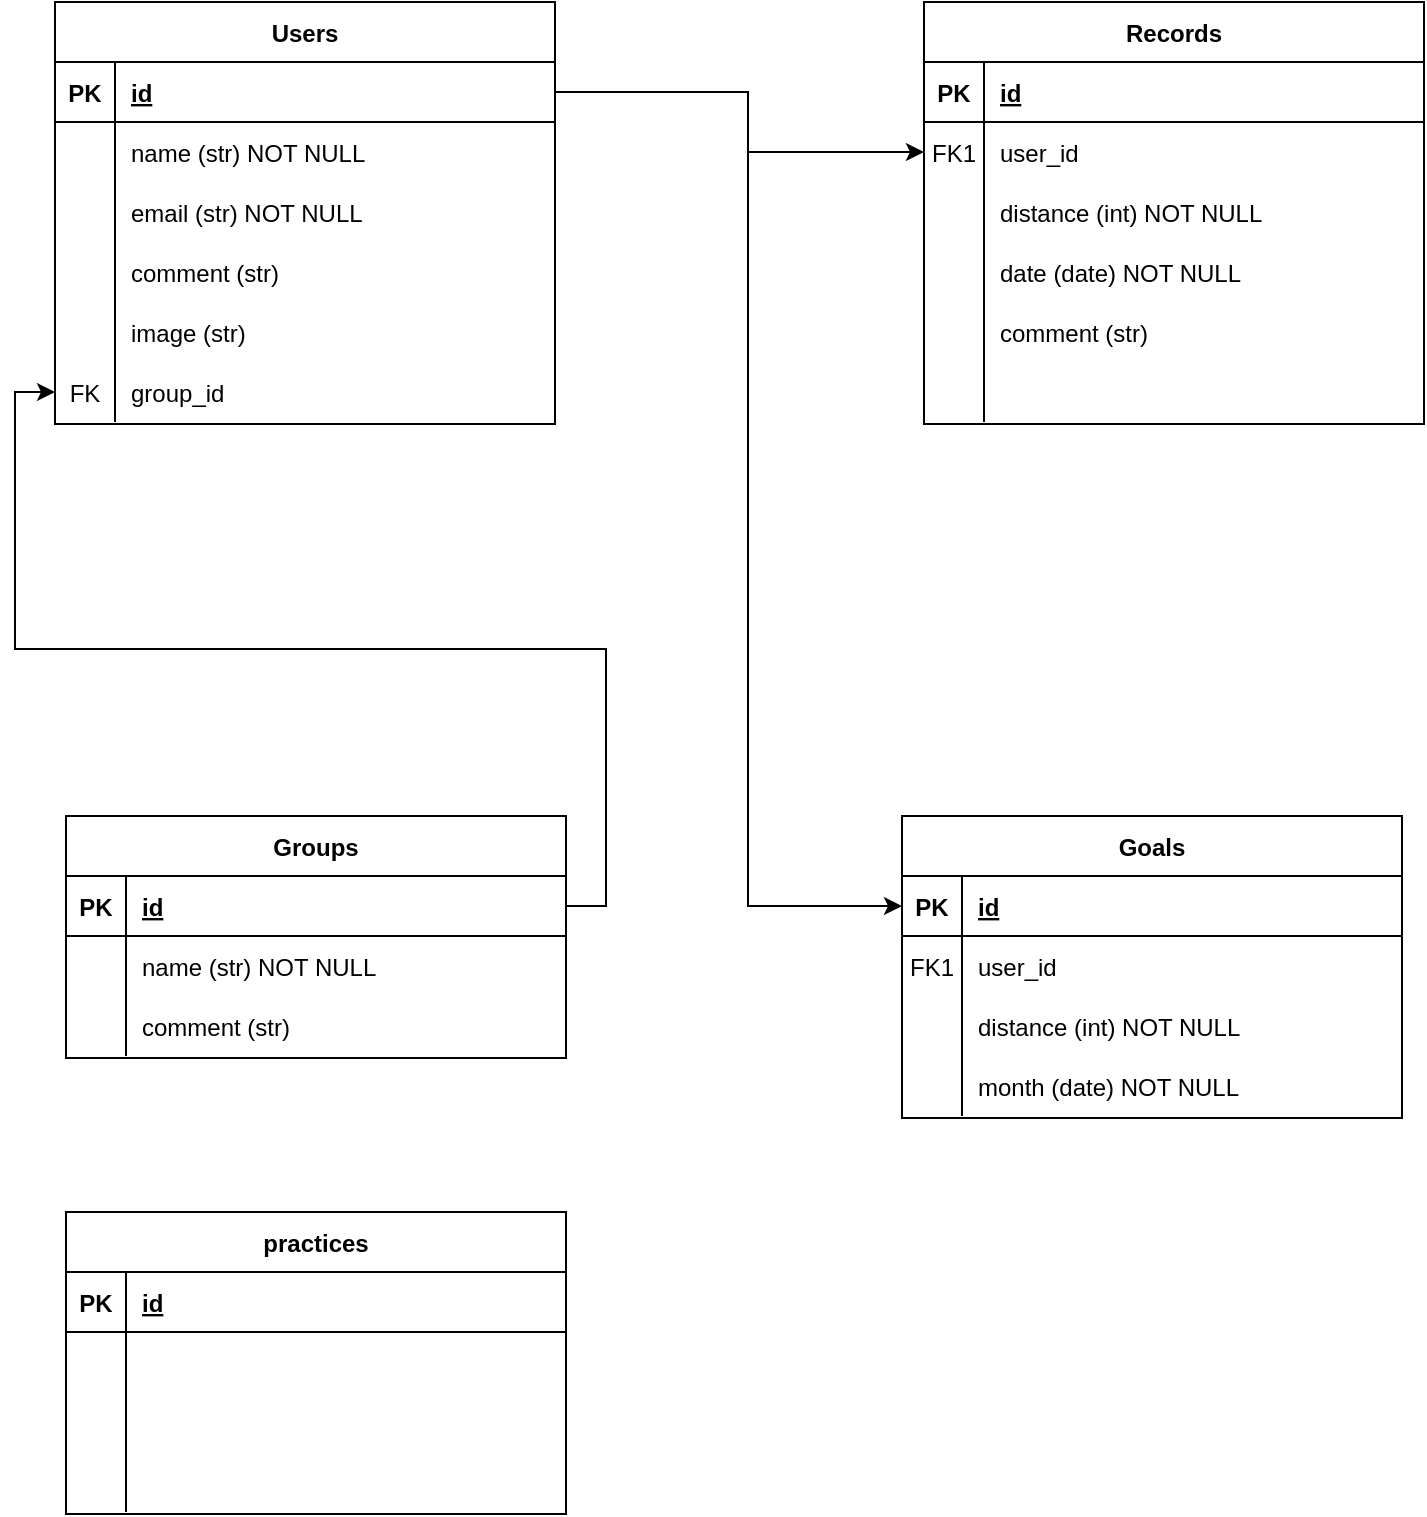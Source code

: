 <mxfile version="22.1.11" type="github">
  <diagram id="R2lEEEUBdFMjLlhIrx00" name="Page-1">
    <mxGraphModel dx="2954" dy="1182" grid="1" gridSize="11" guides="1" tooltips="1" connect="1" arrows="1" fold="1" page="1" pageScale="1" pageWidth="850" pageHeight="1100" math="0" shadow="0" extFonts="Permanent Marker^https://fonts.googleapis.com/css?family=Permanent+Marker">
      <root>
        <mxCell id="0" />
        <mxCell id="1" parent="0" />
        <mxCell id="zaGtOu3Hyy5V1kVFtfov-2" value="Groups" style="shape=table;startSize=30;container=1;collapsible=1;childLayout=tableLayout;fixedRows=1;rowLines=0;fontStyle=1;align=center;resizeLast=1;" parent="1" vertex="1">
          <mxGeometry x="99" y="550" width="250" height="121" as="geometry" />
        </mxCell>
        <mxCell id="zaGtOu3Hyy5V1kVFtfov-3" value="" style="shape=partialRectangle;collapsible=0;dropTarget=0;pointerEvents=0;fillColor=none;points=[[0,0.5],[1,0.5]];portConstraint=eastwest;top=0;left=0;right=0;bottom=1;" parent="zaGtOu3Hyy5V1kVFtfov-2" vertex="1">
          <mxGeometry y="30" width="250" height="30" as="geometry" />
        </mxCell>
        <mxCell id="zaGtOu3Hyy5V1kVFtfov-4" value="PK" style="shape=partialRectangle;overflow=hidden;connectable=0;fillColor=none;top=0;left=0;bottom=0;right=0;fontStyle=1;" parent="zaGtOu3Hyy5V1kVFtfov-3" vertex="1">
          <mxGeometry width="30" height="30" as="geometry">
            <mxRectangle width="30" height="30" as="alternateBounds" />
          </mxGeometry>
        </mxCell>
        <mxCell id="zaGtOu3Hyy5V1kVFtfov-5" value="id" style="shape=partialRectangle;overflow=hidden;connectable=0;fillColor=none;top=0;left=0;bottom=0;right=0;align=left;spacingLeft=6;fontStyle=5;" parent="zaGtOu3Hyy5V1kVFtfov-3" vertex="1">
          <mxGeometry x="30" width="220" height="30" as="geometry">
            <mxRectangle width="220" height="30" as="alternateBounds" />
          </mxGeometry>
        </mxCell>
        <mxCell id="zaGtOu3Hyy5V1kVFtfov-6" value="" style="shape=partialRectangle;collapsible=0;dropTarget=0;pointerEvents=0;fillColor=none;points=[[0,0.5],[1,0.5]];portConstraint=eastwest;top=0;left=0;right=0;bottom=0;" parent="zaGtOu3Hyy5V1kVFtfov-2" vertex="1">
          <mxGeometry y="60" width="250" height="30" as="geometry" />
        </mxCell>
        <mxCell id="zaGtOu3Hyy5V1kVFtfov-7" value="" style="shape=partialRectangle;overflow=hidden;connectable=0;fillColor=none;top=0;left=0;bottom=0;right=0;" parent="zaGtOu3Hyy5V1kVFtfov-6" vertex="1">
          <mxGeometry width="30" height="30" as="geometry">
            <mxRectangle width="30" height="30" as="alternateBounds" />
          </mxGeometry>
        </mxCell>
        <mxCell id="zaGtOu3Hyy5V1kVFtfov-8" value="name (str) NOT NULL" style="shape=partialRectangle;overflow=hidden;connectable=0;fillColor=none;top=0;left=0;bottom=0;right=0;align=left;spacingLeft=6;" parent="zaGtOu3Hyy5V1kVFtfov-6" vertex="1">
          <mxGeometry x="30" width="220" height="30" as="geometry">
            <mxRectangle width="220" height="30" as="alternateBounds" />
          </mxGeometry>
        </mxCell>
        <mxCell id="zaGtOu3Hyy5V1kVFtfov-9" value="" style="shape=partialRectangle;collapsible=0;dropTarget=0;pointerEvents=0;fillColor=none;points=[[0,0.5],[1,0.5]];portConstraint=eastwest;top=0;left=0;right=0;bottom=0;" parent="zaGtOu3Hyy5V1kVFtfov-2" vertex="1">
          <mxGeometry y="90" width="250" height="30" as="geometry" />
        </mxCell>
        <mxCell id="zaGtOu3Hyy5V1kVFtfov-10" value="" style="shape=partialRectangle;overflow=hidden;connectable=0;fillColor=none;top=0;left=0;bottom=0;right=0;" parent="zaGtOu3Hyy5V1kVFtfov-9" vertex="1">
          <mxGeometry width="30" height="30" as="geometry">
            <mxRectangle width="30" height="30" as="alternateBounds" />
          </mxGeometry>
        </mxCell>
        <mxCell id="zaGtOu3Hyy5V1kVFtfov-11" value="comment (str)" style="shape=partialRectangle;overflow=hidden;connectable=0;fillColor=none;top=0;left=0;bottom=0;right=0;align=left;spacingLeft=6;" parent="zaGtOu3Hyy5V1kVFtfov-9" vertex="1">
          <mxGeometry x="30" width="220" height="30" as="geometry">
            <mxRectangle width="220" height="30" as="alternateBounds" />
          </mxGeometry>
        </mxCell>
        <mxCell id="zaGtOu3Hyy5V1kVFtfov-21" value="Goals" style="shape=table;startSize=30;container=1;collapsible=1;childLayout=tableLayout;fixedRows=1;rowLines=0;fontStyle=1;align=center;resizeLast=1;" parent="1" vertex="1">
          <mxGeometry x="517" y="550" width="250" height="151" as="geometry" />
        </mxCell>
        <mxCell id="zaGtOu3Hyy5V1kVFtfov-22" value="" style="shape=partialRectangle;collapsible=0;dropTarget=0;pointerEvents=0;fillColor=none;points=[[0,0.5],[1,0.5]];portConstraint=eastwest;top=0;left=0;right=0;bottom=1;" parent="zaGtOu3Hyy5V1kVFtfov-21" vertex="1">
          <mxGeometry y="30" width="250" height="30" as="geometry" />
        </mxCell>
        <mxCell id="zaGtOu3Hyy5V1kVFtfov-23" value="PK" style="shape=partialRectangle;overflow=hidden;connectable=0;fillColor=none;top=0;left=0;bottom=0;right=0;fontStyle=1;" parent="zaGtOu3Hyy5V1kVFtfov-22" vertex="1">
          <mxGeometry width="30" height="30" as="geometry">
            <mxRectangle width="30" height="30" as="alternateBounds" />
          </mxGeometry>
        </mxCell>
        <mxCell id="zaGtOu3Hyy5V1kVFtfov-24" value="id" style="shape=partialRectangle;overflow=hidden;connectable=0;fillColor=none;top=0;left=0;bottom=0;right=0;align=left;spacingLeft=6;fontStyle=5;" parent="zaGtOu3Hyy5V1kVFtfov-22" vertex="1">
          <mxGeometry x="30" width="220" height="30" as="geometry">
            <mxRectangle width="220" height="30" as="alternateBounds" />
          </mxGeometry>
        </mxCell>
        <mxCell id="zaGtOu3Hyy5V1kVFtfov-25" value="" style="shape=partialRectangle;collapsible=0;dropTarget=0;pointerEvents=0;fillColor=none;points=[[0,0.5],[1,0.5]];portConstraint=eastwest;top=0;left=0;right=0;bottom=0;" parent="zaGtOu3Hyy5V1kVFtfov-21" vertex="1">
          <mxGeometry y="60" width="250" height="30" as="geometry" />
        </mxCell>
        <mxCell id="zaGtOu3Hyy5V1kVFtfov-26" value="FK1" style="shape=partialRectangle;overflow=hidden;connectable=0;fillColor=none;top=0;left=0;bottom=0;right=0;" parent="zaGtOu3Hyy5V1kVFtfov-25" vertex="1">
          <mxGeometry width="30" height="30" as="geometry">
            <mxRectangle width="30" height="30" as="alternateBounds" />
          </mxGeometry>
        </mxCell>
        <mxCell id="zaGtOu3Hyy5V1kVFtfov-27" value="user_id " style="shape=partialRectangle;overflow=hidden;connectable=0;fillColor=none;top=0;left=0;bottom=0;right=0;align=left;spacingLeft=6;" parent="zaGtOu3Hyy5V1kVFtfov-25" vertex="1">
          <mxGeometry x="30" width="220" height="30" as="geometry">
            <mxRectangle width="220" height="30" as="alternateBounds" />
          </mxGeometry>
        </mxCell>
        <mxCell id="zaGtOu3Hyy5V1kVFtfov-28" value="" style="shape=partialRectangle;collapsible=0;dropTarget=0;pointerEvents=0;fillColor=none;points=[[0,0.5],[1,0.5]];portConstraint=eastwest;top=0;left=0;right=0;bottom=0;" parent="zaGtOu3Hyy5V1kVFtfov-21" vertex="1">
          <mxGeometry y="90" width="250" height="30" as="geometry" />
        </mxCell>
        <mxCell id="zaGtOu3Hyy5V1kVFtfov-29" value="" style="shape=partialRectangle;overflow=hidden;connectable=0;fillColor=none;top=0;left=0;bottom=0;right=0;" parent="zaGtOu3Hyy5V1kVFtfov-28" vertex="1">
          <mxGeometry width="30" height="30" as="geometry">
            <mxRectangle width="30" height="30" as="alternateBounds" />
          </mxGeometry>
        </mxCell>
        <mxCell id="zaGtOu3Hyy5V1kVFtfov-30" value="distance (int) NOT NULL" style="shape=partialRectangle;overflow=hidden;connectable=0;fillColor=none;top=0;left=0;bottom=0;right=0;align=left;spacingLeft=6;" parent="zaGtOu3Hyy5V1kVFtfov-28" vertex="1">
          <mxGeometry x="30" width="220" height="30" as="geometry">
            <mxRectangle width="220" height="30" as="alternateBounds" />
          </mxGeometry>
        </mxCell>
        <mxCell id="zaGtOu3Hyy5V1kVFtfov-105" value="" style="shape=partialRectangle;collapsible=0;dropTarget=0;pointerEvents=0;fillColor=none;points=[[0,0.5],[1,0.5]];portConstraint=eastwest;top=0;left=0;right=0;bottom=0;" parent="zaGtOu3Hyy5V1kVFtfov-21" vertex="1">
          <mxGeometry y="120" width="250" height="30" as="geometry" />
        </mxCell>
        <mxCell id="zaGtOu3Hyy5V1kVFtfov-106" value="" style="shape=partialRectangle;overflow=hidden;connectable=0;fillColor=none;top=0;left=0;bottom=0;right=0;" parent="zaGtOu3Hyy5V1kVFtfov-105" vertex="1">
          <mxGeometry width="30" height="30" as="geometry">
            <mxRectangle width="30" height="30" as="alternateBounds" />
          </mxGeometry>
        </mxCell>
        <mxCell id="zaGtOu3Hyy5V1kVFtfov-107" value="month (date) NOT NULL" style="shape=partialRectangle;overflow=hidden;connectable=0;fillColor=none;top=0;left=0;bottom=0;right=0;align=left;spacingLeft=6;" parent="zaGtOu3Hyy5V1kVFtfov-105" vertex="1">
          <mxGeometry x="30" width="220" height="30" as="geometry">
            <mxRectangle width="220" height="30" as="alternateBounds" />
          </mxGeometry>
        </mxCell>
        <mxCell id="zaGtOu3Hyy5V1kVFtfov-31" value="Users" style="shape=table;startSize=30;container=1;collapsible=1;childLayout=tableLayout;fixedRows=1;rowLines=0;fontStyle=1;align=center;resizeLast=1;" parent="1" vertex="1">
          <mxGeometry x="93.5" y="143" width="250" height="211" as="geometry" />
        </mxCell>
        <mxCell id="zaGtOu3Hyy5V1kVFtfov-32" value="" style="shape=partialRectangle;collapsible=0;dropTarget=0;pointerEvents=0;fillColor=none;points=[[0,0.5],[1,0.5]];portConstraint=eastwest;top=0;left=0;right=0;bottom=1;" parent="zaGtOu3Hyy5V1kVFtfov-31" vertex="1">
          <mxGeometry y="30" width="250" height="30" as="geometry" />
        </mxCell>
        <mxCell id="zaGtOu3Hyy5V1kVFtfov-33" value="PK" style="shape=partialRectangle;overflow=hidden;connectable=0;fillColor=none;top=0;left=0;bottom=0;right=0;fontStyle=1;" parent="zaGtOu3Hyy5V1kVFtfov-32" vertex="1">
          <mxGeometry width="30" height="30" as="geometry">
            <mxRectangle width="30" height="30" as="alternateBounds" />
          </mxGeometry>
        </mxCell>
        <mxCell id="zaGtOu3Hyy5V1kVFtfov-34" value="id" style="shape=partialRectangle;overflow=hidden;connectable=0;fillColor=none;top=0;left=0;bottom=0;right=0;align=left;spacingLeft=6;fontStyle=5;" parent="zaGtOu3Hyy5V1kVFtfov-32" vertex="1">
          <mxGeometry x="30" width="220" height="30" as="geometry">
            <mxRectangle width="220" height="30" as="alternateBounds" />
          </mxGeometry>
        </mxCell>
        <mxCell id="zaGtOu3Hyy5V1kVFtfov-35" value="" style="shape=partialRectangle;collapsible=0;dropTarget=0;pointerEvents=0;fillColor=none;points=[[0,0.5],[1,0.5]];portConstraint=eastwest;top=0;left=0;right=0;bottom=0;" parent="zaGtOu3Hyy5V1kVFtfov-31" vertex="1">
          <mxGeometry y="60" width="250" height="30" as="geometry" />
        </mxCell>
        <mxCell id="zaGtOu3Hyy5V1kVFtfov-36" value="" style="shape=partialRectangle;overflow=hidden;connectable=0;fillColor=none;top=0;left=0;bottom=0;right=0;" parent="zaGtOu3Hyy5V1kVFtfov-35" vertex="1">
          <mxGeometry width="30" height="30" as="geometry">
            <mxRectangle width="30" height="30" as="alternateBounds" />
          </mxGeometry>
        </mxCell>
        <mxCell id="zaGtOu3Hyy5V1kVFtfov-37" value="name (str) NOT NULL" style="shape=partialRectangle;overflow=hidden;connectable=0;fillColor=none;top=0;left=0;bottom=0;right=0;align=left;spacingLeft=6;" parent="zaGtOu3Hyy5V1kVFtfov-35" vertex="1">
          <mxGeometry x="30" width="220" height="30" as="geometry">
            <mxRectangle width="220" height="30" as="alternateBounds" />
          </mxGeometry>
        </mxCell>
        <mxCell id="zaGtOu3Hyy5V1kVFtfov-38" value="" style="shape=partialRectangle;collapsible=0;dropTarget=0;pointerEvents=0;fillColor=none;points=[[0,0.5],[1,0.5]];portConstraint=eastwest;top=0;left=0;right=0;bottom=0;" parent="zaGtOu3Hyy5V1kVFtfov-31" vertex="1">
          <mxGeometry y="90" width="250" height="30" as="geometry" />
        </mxCell>
        <mxCell id="zaGtOu3Hyy5V1kVFtfov-39" value="" style="shape=partialRectangle;overflow=hidden;connectable=0;fillColor=none;top=0;left=0;bottom=0;right=0;" parent="zaGtOu3Hyy5V1kVFtfov-38" vertex="1">
          <mxGeometry width="30" height="30" as="geometry">
            <mxRectangle width="30" height="30" as="alternateBounds" />
          </mxGeometry>
        </mxCell>
        <mxCell id="zaGtOu3Hyy5V1kVFtfov-40" value="email (str) NOT NULL" style="shape=partialRectangle;overflow=hidden;connectable=0;fillColor=none;top=0;left=0;bottom=0;right=0;align=left;spacingLeft=6;" parent="zaGtOu3Hyy5V1kVFtfov-38" vertex="1">
          <mxGeometry x="30" width="220" height="30" as="geometry">
            <mxRectangle width="220" height="30" as="alternateBounds" />
          </mxGeometry>
        </mxCell>
        <mxCell id="zaGtOu3Hyy5V1kVFtfov-51" style="shape=partialRectangle;collapsible=0;dropTarget=0;pointerEvents=0;fillColor=none;points=[[0,0.5],[1,0.5]];portConstraint=eastwest;top=0;left=0;right=0;bottom=0;" parent="zaGtOu3Hyy5V1kVFtfov-31" vertex="1">
          <mxGeometry y="120" width="250" height="30" as="geometry" />
        </mxCell>
        <mxCell id="zaGtOu3Hyy5V1kVFtfov-52" style="shape=partialRectangle;overflow=hidden;connectable=0;fillColor=none;top=0;left=0;bottom=0;right=0;" parent="zaGtOu3Hyy5V1kVFtfov-51" vertex="1">
          <mxGeometry width="30" height="30" as="geometry">
            <mxRectangle width="30" height="30" as="alternateBounds" />
          </mxGeometry>
        </mxCell>
        <mxCell id="zaGtOu3Hyy5V1kVFtfov-53" value="comment (str)" style="shape=partialRectangle;overflow=hidden;connectable=0;fillColor=none;top=0;left=0;bottom=0;right=0;align=left;spacingLeft=6;" parent="zaGtOu3Hyy5V1kVFtfov-51" vertex="1">
          <mxGeometry x="30" width="220" height="30" as="geometry">
            <mxRectangle width="220" height="30" as="alternateBounds" />
          </mxGeometry>
        </mxCell>
        <mxCell id="zaGtOu3Hyy5V1kVFtfov-54" style="shape=partialRectangle;collapsible=0;dropTarget=0;pointerEvents=0;fillColor=none;points=[[0,0.5],[1,0.5]];portConstraint=eastwest;top=0;left=0;right=0;bottom=0;" parent="zaGtOu3Hyy5V1kVFtfov-31" vertex="1">
          <mxGeometry y="150" width="250" height="30" as="geometry" />
        </mxCell>
        <mxCell id="zaGtOu3Hyy5V1kVFtfov-55" style="shape=partialRectangle;overflow=hidden;connectable=0;fillColor=none;top=0;left=0;bottom=0;right=0;" parent="zaGtOu3Hyy5V1kVFtfov-54" vertex="1">
          <mxGeometry width="30" height="30" as="geometry">
            <mxRectangle width="30" height="30" as="alternateBounds" />
          </mxGeometry>
        </mxCell>
        <mxCell id="zaGtOu3Hyy5V1kVFtfov-56" value="image (str) " style="shape=partialRectangle;overflow=hidden;connectable=0;fillColor=none;top=0;left=0;bottom=0;right=0;align=left;spacingLeft=6;" parent="zaGtOu3Hyy5V1kVFtfov-54" vertex="1">
          <mxGeometry x="30" width="220" height="30" as="geometry">
            <mxRectangle width="220" height="30" as="alternateBounds" />
          </mxGeometry>
        </mxCell>
        <mxCell id="zaGtOu3Hyy5V1kVFtfov-100" style="shape=partialRectangle;collapsible=0;dropTarget=0;pointerEvents=0;fillColor=none;points=[[0,0.5],[1,0.5]];portConstraint=eastwest;top=0;left=0;right=0;bottom=0;" parent="zaGtOu3Hyy5V1kVFtfov-31" vertex="1">
          <mxGeometry y="180" width="250" height="30" as="geometry" />
        </mxCell>
        <mxCell id="zaGtOu3Hyy5V1kVFtfov-101" value="FK" style="shape=partialRectangle;overflow=hidden;connectable=0;fillColor=none;top=0;left=0;bottom=0;right=0;" parent="zaGtOu3Hyy5V1kVFtfov-100" vertex="1">
          <mxGeometry width="30" height="30" as="geometry">
            <mxRectangle width="30" height="30" as="alternateBounds" />
          </mxGeometry>
        </mxCell>
        <mxCell id="zaGtOu3Hyy5V1kVFtfov-102" value="group_id" style="shape=partialRectangle;overflow=hidden;connectable=0;fillColor=none;top=0;left=0;bottom=0;right=0;align=left;spacingLeft=6;" parent="zaGtOu3Hyy5V1kVFtfov-100" vertex="1">
          <mxGeometry x="30" width="220" height="30" as="geometry">
            <mxRectangle width="220" height="30" as="alternateBounds" />
          </mxGeometry>
        </mxCell>
        <mxCell id="zaGtOu3Hyy5V1kVFtfov-41" value="Records" style="shape=table;startSize=30;container=1;collapsible=1;childLayout=tableLayout;fixedRows=1;rowLines=0;fontStyle=1;align=center;resizeLast=1;" parent="1" vertex="1">
          <mxGeometry x="528" y="143" width="250" height="211" as="geometry" />
        </mxCell>
        <mxCell id="zaGtOu3Hyy5V1kVFtfov-42" value="" style="shape=partialRectangle;collapsible=0;dropTarget=0;pointerEvents=0;fillColor=none;points=[[0,0.5],[1,0.5]];portConstraint=eastwest;top=0;left=0;right=0;bottom=1;" parent="zaGtOu3Hyy5V1kVFtfov-41" vertex="1">
          <mxGeometry y="30" width="250" height="30" as="geometry" />
        </mxCell>
        <mxCell id="zaGtOu3Hyy5V1kVFtfov-43" value="PK" style="shape=partialRectangle;overflow=hidden;connectable=0;fillColor=none;top=0;left=0;bottom=0;right=0;fontStyle=1;" parent="zaGtOu3Hyy5V1kVFtfov-42" vertex="1">
          <mxGeometry width="30" height="30" as="geometry">
            <mxRectangle width="30" height="30" as="alternateBounds" />
          </mxGeometry>
        </mxCell>
        <mxCell id="zaGtOu3Hyy5V1kVFtfov-44" value="id" style="shape=partialRectangle;overflow=hidden;connectable=0;fillColor=none;top=0;left=0;bottom=0;right=0;align=left;spacingLeft=6;fontStyle=5;" parent="zaGtOu3Hyy5V1kVFtfov-42" vertex="1">
          <mxGeometry x="30" width="220" height="30" as="geometry">
            <mxRectangle width="220" height="30" as="alternateBounds" />
          </mxGeometry>
        </mxCell>
        <mxCell id="zaGtOu3Hyy5V1kVFtfov-60" style="shape=partialRectangle;collapsible=0;dropTarget=0;pointerEvents=0;fillColor=none;points=[[0,0.5],[1,0.5]];portConstraint=eastwest;top=0;left=0;right=0;bottom=0;" parent="zaGtOu3Hyy5V1kVFtfov-41" vertex="1">
          <mxGeometry y="60" width="250" height="30" as="geometry" />
        </mxCell>
        <mxCell id="zaGtOu3Hyy5V1kVFtfov-61" value="FK1" style="shape=partialRectangle;overflow=hidden;connectable=0;fillColor=none;top=0;left=0;bottom=0;right=0;" parent="zaGtOu3Hyy5V1kVFtfov-60" vertex="1">
          <mxGeometry width="30" height="30" as="geometry">
            <mxRectangle width="30" height="30" as="alternateBounds" />
          </mxGeometry>
        </mxCell>
        <mxCell id="zaGtOu3Hyy5V1kVFtfov-62" value="user_id" style="shape=partialRectangle;overflow=hidden;connectable=0;fillColor=none;top=0;left=0;bottom=0;right=0;align=left;spacingLeft=6;" parent="zaGtOu3Hyy5V1kVFtfov-60" vertex="1">
          <mxGeometry x="30" width="220" height="30" as="geometry">
            <mxRectangle width="220" height="30" as="alternateBounds" />
          </mxGeometry>
        </mxCell>
        <mxCell id="zaGtOu3Hyy5V1kVFtfov-92" style="shape=partialRectangle;collapsible=0;dropTarget=0;pointerEvents=0;fillColor=none;points=[[0,0.5],[1,0.5]];portConstraint=eastwest;top=0;left=0;right=0;bottom=0;" parent="zaGtOu3Hyy5V1kVFtfov-41" vertex="1">
          <mxGeometry y="90" width="250" height="30" as="geometry" />
        </mxCell>
        <mxCell id="zaGtOu3Hyy5V1kVFtfov-93" value="" style="shape=partialRectangle;overflow=hidden;connectable=0;fillColor=none;top=0;left=0;bottom=0;right=0;" parent="zaGtOu3Hyy5V1kVFtfov-92" vertex="1">
          <mxGeometry width="30" height="30" as="geometry">
            <mxRectangle width="30" height="30" as="alternateBounds" />
          </mxGeometry>
        </mxCell>
        <mxCell id="zaGtOu3Hyy5V1kVFtfov-94" value="distance (int) NOT NULL" style="shape=partialRectangle;overflow=hidden;connectable=0;fillColor=none;top=0;left=0;bottom=0;right=0;align=left;spacingLeft=6;" parent="zaGtOu3Hyy5V1kVFtfov-92" vertex="1">
          <mxGeometry x="30" width="220" height="30" as="geometry">
            <mxRectangle width="220" height="30" as="alternateBounds" />
          </mxGeometry>
        </mxCell>
        <mxCell id="zaGtOu3Hyy5V1kVFtfov-89" style="shape=partialRectangle;collapsible=0;dropTarget=0;pointerEvents=0;fillColor=none;points=[[0,0.5],[1,0.5]];portConstraint=eastwest;top=0;left=0;right=0;bottom=0;" parent="zaGtOu3Hyy5V1kVFtfov-41" vertex="1">
          <mxGeometry y="120" width="250" height="30" as="geometry" />
        </mxCell>
        <mxCell id="zaGtOu3Hyy5V1kVFtfov-90" value="" style="shape=partialRectangle;overflow=hidden;connectable=0;fillColor=none;top=0;left=0;bottom=0;right=0;" parent="zaGtOu3Hyy5V1kVFtfov-89" vertex="1">
          <mxGeometry width="30" height="30" as="geometry">
            <mxRectangle width="30" height="30" as="alternateBounds" />
          </mxGeometry>
        </mxCell>
        <mxCell id="zaGtOu3Hyy5V1kVFtfov-91" value="date (date) NOT NULL" style="shape=partialRectangle;overflow=hidden;connectable=0;fillColor=none;top=0;left=0;bottom=0;right=0;align=left;spacingLeft=6;" parent="zaGtOu3Hyy5V1kVFtfov-89" vertex="1">
          <mxGeometry x="30" width="220" height="30" as="geometry">
            <mxRectangle width="220" height="30" as="alternateBounds" />
          </mxGeometry>
        </mxCell>
        <mxCell id="zaGtOu3Hyy5V1kVFtfov-95" value="" style="shape=partialRectangle;collapsible=0;dropTarget=0;pointerEvents=0;fillColor=none;points=[[0,0.5],[1,0.5]];portConstraint=eastwest;top=0;left=0;right=0;bottom=0;" parent="zaGtOu3Hyy5V1kVFtfov-41" vertex="1">
          <mxGeometry y="150" width="250" height="30" as="geometry" />
        </mxCell>
        <mxCell id="zaGtOu3Hyy5V1kVFtfov-96" value="" style="shape=partialRectangle;overflow=hidden;connectable=0;fillColor=none;top=0;left=0;bottom=0;right=0;" parent="zaGtOu3Hyy5V1kVFtfov-95" vertex="1">
          <mxGeometry width="30" height="30" as="geometry">
            <mxRectangle width="30" height="30" as="alternateBounds" />
          </mxGeometry>
        </mxCell>
        <mxCell id="zaGtOu3Hyy5V1kVFtfov-97" value="comment (str)" style="shape=partialRectangle;overflow=hidden;connectable=0;fillColor=none;top=0;left=0;bottom=0;right=0;align=left;spacingLeft=6;" parent="zaGtOu3Hyy5V1kVFtfov-95" vertex="1">
          <mxGeometry x="30" width="220" height="30" as="geometry">
            <mxRectangle width="220" height="30" as="alternateBounds" />
          </mxGeometry>
        </mxCell>
        <mxCell id="zaGtOu3Hyy5V1kVFtfov-48" value="" style="shape=partialRectangle;collapsible=0;dropTarget=0;pointerEvents=0;fillColor=none;points=[[0,0.5],[1,0.5]];portConstraint=eastwest;top=0;left=0;right=0;bottom=0;" parent="zaGtOu3Hyy5V1kVFtfov-41" vertex="1">
          <mxGeometry y="180" width="250" height="30" as="geometry" />
        </mxCell>
        <mxCell id="zaGtOu3Hyy5V1kVFtfov-49" value="" style="shape=partialRectangle;overflow=hidden;connectable=0;fillColor=none;top=0;left=0;bottom=0;right=0;" parent="zaGtOu3Hyy5V1kVFtfov-48" vertex="1">
          <mxGeometry width="30" height="30" as="geometry">
            <mxRectangle width="30" height="30" as="alternateBounds" />
          </mxGeometry>
        </mxCell>
        <mxCell id="zaGtOu3Hyy5V1kVFtfov-50" value="" style="shape=partialRectangle;overflow=hidden;connectable=0;fillColor=none;top=0;left=0;bottom=0;right=0;align=left;spacingLeft=6;" parent="zaGtOu3Hyy5V1kVFtfov-48" vertex="1">
          <mxGeometry x="30" width="220" height="30" as="geometry">
            <mxRectangle width="220" height="30" as="alternateBounds" />
          </mxGeometry>
        </mxCell>
        <mxCell id="zaGtOu3Hyy5V1kVFtfov-99" style="edgeStyle=orthogonalEdgeStyle;rounded=0;orthogonalLoop=1;jettySize=auto;html=1;exitX=1;exitY=0.5;exitDx=0;exitDy=0;entryX=0;entryY=0.5;entryDx=0;entryDy=0;" parent="1" source="zaGtOu3Hyy5V1kVFtfov-32" target="zaGtOu3Hyy5V1kVFtfov-60" edge="1">
          <mxGeometry relative="1" as="geometry">
            <Array as="points">
              <mxPoint x="440" y="188" />
              <mxPoint x="440" y="218" />
            </Array>
          </mxGeometry>
        </mxCell>
        <mxCell id="zaGtOu3Hyy5V1kVFtfov-103" style="edgeStyle=orthogonalEdgeStyle;rounded=0;orthogonalLoop=1;jettySize=auto;html=1;exitX=1;exitY=0.5;exitDx=0;exitDy=0;entryX=0;entryY=0.5;entryDx=0;entryDy=0;" parent="1" source="zaGtOu3Hyy5V1kVFtfov-3" target="zaGtOu3Hyy5V1kVFtfov-100" edge="1">
          <mxGeometry relative="1" as="geometry" />
        </mxCell>
        <mxCell id="zaGtOu3Hyy5V1kVFtfov-104" style="edgeStyle=orthogonalEdgeStyle;rounded=0;orthogonalLoop=1;jettySize=auto;html=1;exitX=1;exitY=0.5;exitDx=0;exitDy=0;entryX=0;entryY=0.5;entryDx=0;entryDy=0;" parent="1" source="zaGtOu3Hyy5V1kVFtfov-32" target="zaGtOu3Hyy5V1kVFtfov-22" edge="1">
          <mxGeometry relative="1" as="geometry">
            <Array as="points">
              <mxPoint x="440" y="188" />
              <mxPoint x="440" y="595" />
            </Array>
          </mxGeometry>
        </mxCell>
        <mxCell id="NvmYe_ajFjA_gt9XIe4t-1" value="practices" style="shape=table;startSize=30;container=1;collapsible=1;childLayout=tableLayout;fixedRows=1;rowLines=0;fontStyle=1;align=center;resizeLast=1;" vertex="1" parent="1">
          <mxGeometry x="99" y="748" width="250" height="151" as="geometry" />
        </mxCell>
        <mxCell id="NvmYe_ajFjA_gt9XIe4t-2" value="" style="shape=partialRectangle;collapsible=0;dropTarget=0;pointerEvents=0;fillColor=none;points=[[0,0.5],[1,0.5]];portConstraint=eastwest;top=0;left=0;right=0;bottom=1;" vertex="1" parent="NvmYe_ajFjA_gt9XIe4t-1">
          <mxGeometry y="30" width="250" height="30" as="geometry" />
        </mxCell>
        <mxCell id="NvmYe_ajFjA_gt9XIe4t-3" value="PK" style="shape=partialRectangle;overflow=hidden;connectable=0;fillColor=none;top=0;left=0;bottom=0;right=0;fontStyle=1;" vertex="1" parent="NvmYe_ajFjA_gt9XIe4t-2">
          <mxGeometry width="30" height="30" as="geometry">
            <mxRectangle width="30" height="30" as="alternateBounds" />
          </mxGeometry>
        </mxCell>
        <mxCell id="NvmYe_ajFjA_gt9XIe4t-4" value="id" style="shape=partialRectangle;overflow=hidden;connectable=0;fillColor=none;top=0;left=0;bottom=0;right=0;align=left;spacingLeft=6;fontStyle=5;" vertex="1" parent="NvmYe_ajFjA_gt9XIe4t-2">
          <mxGeometry x="30" width="220" height="30" as="geometry">
            <mxRectangle width="220" height="30" as="alternateBounds" />
          </mxGeometry>
        </mxCell>
        <mxCell id="NvmYe_ajFjA_gt9XIe4t-5" value="" style="shape=partialRectangle;collapsible=0;dropTarget=0;pointerEvents=0;fillColor=none;points=[[0,0.5],[1,0.5]];portConstraint=eastwest;top=0;left=0;right=0;bottom=0;" vertex="1" parent="NvmYe_ajFjA_gt9XIe4t-1">
          <mxGeometry y="60" width="250" height="30" as="geometry" />
        </mxCell>
        <mxCell id="NvmYe_ajFjA_gt9XIe4t-6" value="" style="shape=partialRectangle;overflow=hidden;connectable=0;fillColor=none;top=0;left=0;bottom=0;right=0;" vertex="1" parent="NvmYe_ajFjA_gt9XIe4t-5">
          <mxGeometry width="30" height="30" as="geometry">
            <mxRectangle width="30" height="30" as="alternateBounds" />
          </mxGeometry>
        </mxCell>
        <mxCell id="NvmYe_ajFjA_gt9XIe4t-7" value="" style="shape=partialRectangle;overflow=hidden;connectable=0;fillColor=none;top=0;left=0;bottom=0;right=0;align=left;spacingLeft=6;" vertex="1" parent="NvmYe_ajFjA_gt9XIe4t-5">
          <mxGeometry x="30" width="220" height="30" as="geometry">
            <mxRectangle width="220" height="30" as="alternateBounds" />
          </mxGeometry>
        </mxCell>
        <mxCell id="NvmYe_ajFjA_gt9XIe4t-8" value="" style="shape=partialRectangle;collapsible=0;dropTarget=0;pointerEvents=0;fillColor=none;points=[[0,0.5],[1,0.5]];portConstraint=eastwest;top=0;left=0;right=0;bottom=0;" vertex="1" parent="NvmYe_ajFjA_gt9XIe4t-1">
          <mxGeometry y="90" width="250" height="30" as="geometry" />
        </mxCell>
        <mxCell id="NvmYe_ajFjA_gt9XIe4t-9" value="" style="shape=partialRectangle;overflow=hidden;connectable=0;fillColor=none;top=0;left=0;bottom=0;right=0;" vertex="1" parent="NvmYe_ajFjA_gt9XIe4t-8">
          <mxGeometry width="30" height="30" as="geometry">
            <mxRectangle width="30" height="30" as="alternateBounds" />
          </mxGeometry>
        </mxCell>
        <mxCell id="NvmYe_ajFjA_gt9XIe4t-10" value="" style="shape=partialRectangle;overflow=hidden;connectable=0;fillColor=none;top=0;left=0;bottom=0;right=0;align=left;spacingLeft=6;" vertex="1" parent="NvmYe_ajFjA_gt9XIe4t-8">
          <mxGeometry x="30" width="220" height="30" as="geometry">
            <mxRectangle width="220" height="30" as="alternateBounds" />
          </mxGeometry>
        </mxCell>
        <mxCell id="NvmYe_ajFjA_gt9XIe4t-11" value="" style="shape=partialRectangle;collapsible=0;dropTarget=0;pointerEvents=0;fillColor=none;points=[[0,0.5],[1,0.5]];portConstraint=eastwest;top=0;left=0;right=0;bottom=0;" vertex="1" parent="NvmYe_ajFjA_gt9XIe4t-1">
          <mxGeometry y="120" width="250" height="30" as="geometry" />
        </mxCell>
        <mxCell id="NvmYe_ajFjA_gt9XIe4t-12" value="" style="shape=partialRectangle;overflow=hidden;connectable=0;fillColor=none;top=0;left=0;bottom=0;right=0;" vertex="1" parent="NvmYe_ajFjA_gt9XIe4t-11">
          <mxGeometry width="30" height="30" as="geometry">
            <mxRectangle width="30" height="30" as="alternateBounds" />
          </mxGeometry>
        </mxCell>
        <mxCell id="NvmYe_ajFjA_gt9XIe4t-13" value="" style="shape=partialRectangle;overflow=hidden;connectable=0;fillColor=none;top=0;left=0;bottom=0;right=0;align=left;spacingLeft=6;" vertex="1" parent="NvmYe_ajFjA_gt9XIe4t-11">
          <mxGeometry x="30" width="220" height="30" as="geometry">
            <mxRectangle width="220" height="30" as="alternateBounds" />
          </mxGeometry>
        </mxCell>
      </root>
    </mxGraphModel>
  </diagram>
</mxfile>
